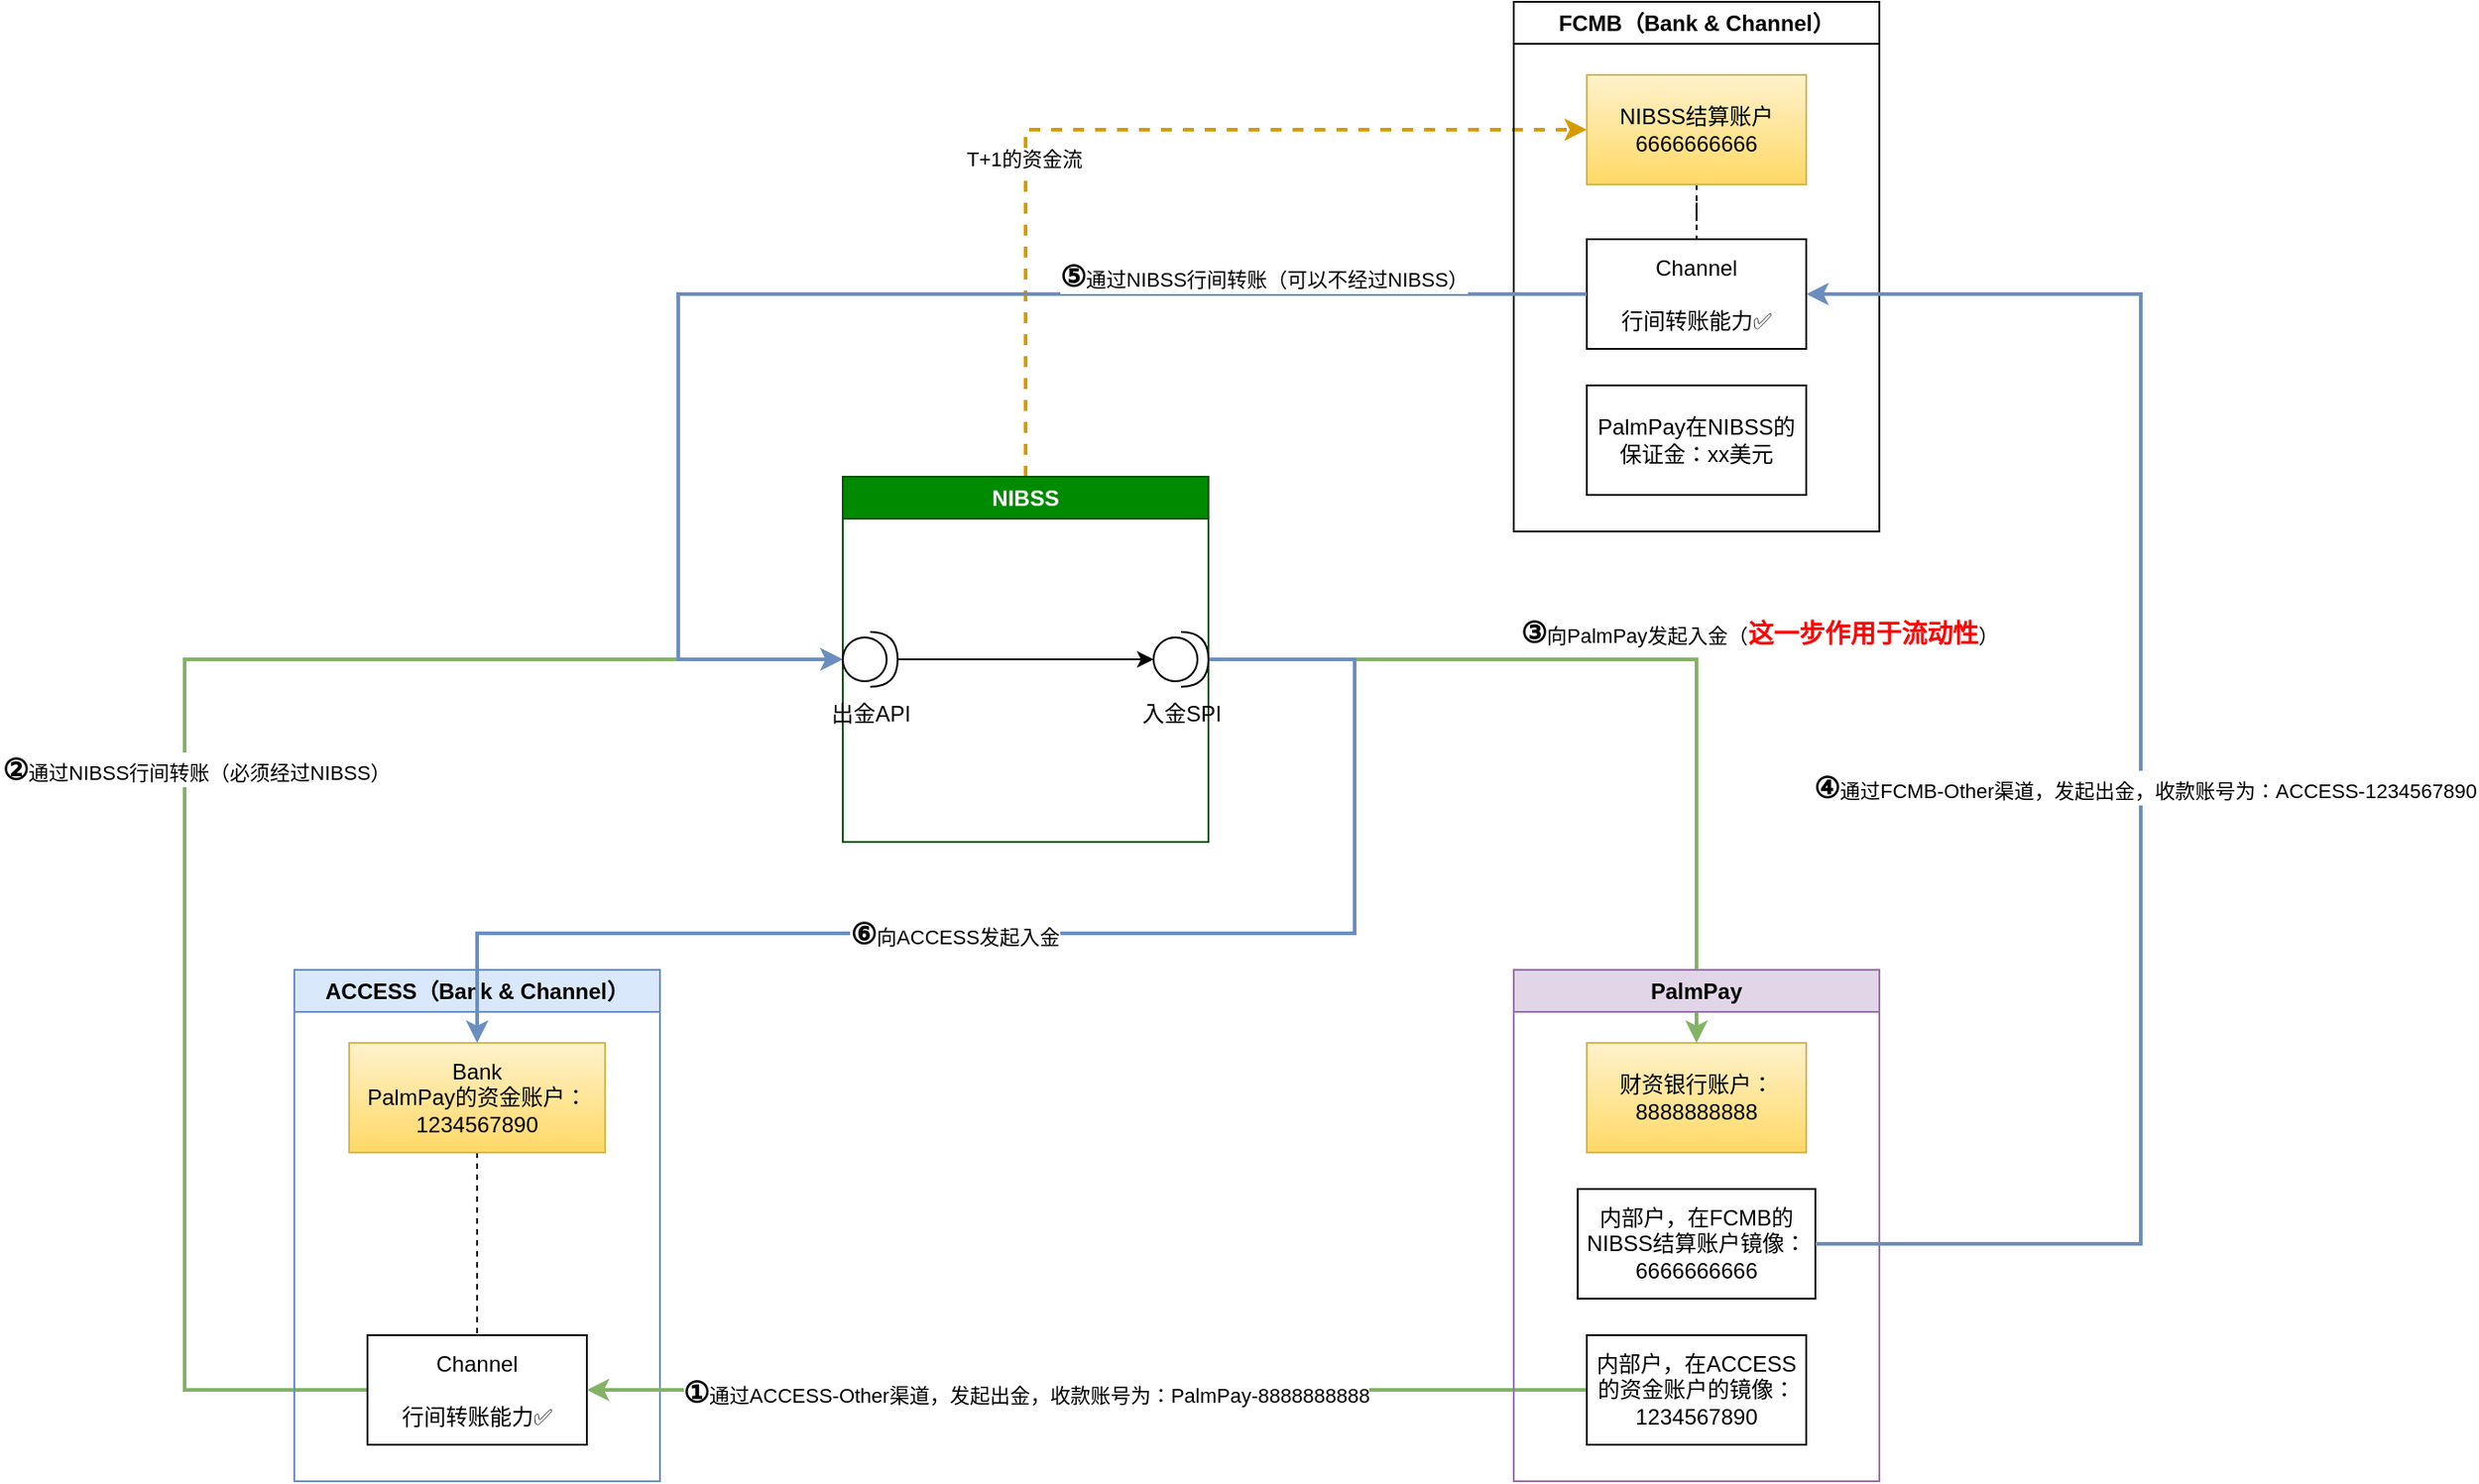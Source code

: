 <mxfile version="24.7.7">
  <diagram name="Page-1" id="nLGqvxZKziUYNAlp30nI">
    <mxGraphModel dx="2261" dy="786" grid="1" gridSize="10" guides="1" tooltips="1" connect="1" arrows="1" fold="1" page="1" pageScale="1" pageWidth="827" pageHeight="1169" math="0" shadow="0">
      <root>
        <mxCell id="0" />
        <mxCell id="1" parent="0" />
        <mxCell id="YbKHM1qgpRkM0NyHBMaA-10" style="edgeStyle=orthogonalEdgeStyle;rounded=0;orthogonalLoop=1;jettySize=auto;html=1;entryX=0;entryY=0.5;entryDx=0;entryDy=0;exitX=0;exitY=0.5;exitDx=0;exitDy=0;fillColor=#d5e8d4;gradientColor=#97d077;strokeColor=#82b366;strokeWidth=2;" edge="1" parent="1" source="YbKHM1qgpRkM0NyHBMaA-5" target="YbKHM1qgpRkM0NyHBMaA-2">
          <mxGeometry relative="1" as="geometry">
            <Array as="points">
              <mxPoint x="100" y="790" />
              <mxPoint x="100" y="390" />
            </Array>
          </mxGeometry>
        </mxCell>
        <mxCell id="YbKHM1qgpRkM0NyHBMaA-11" value="&lt;font style=&quot;font-size: 16px;&quot;&gt;&lt;b&gt;②&lt;/b&gt;&lt;/font&gt;通过NIBSS行间转账（必须经过NIBSS）" style="edgeLabel;html=1;align=center;verticalAlign=middle;resizable=0;points=[];" vertex="1" connectable="0" parent="YbKHM1qgpRkM0NyHBMaA-10">
          <mxGeometry x="0.396" y="1" relative="1" as="geometry">
            <mxPoint x="-95" y="61" as="offset" />
          </mxGeometry>
        </mxCell>
        <mxCell id="YbKHM1qgpRkM0NyHBMaA-1" value="ACCESS（Bank &amp;amp; Channel）" style="swimlane;whiteSpace=wrap;html=1;fillColor=#dae8fc;strokeColor=#6c8ebf;" vertex="1" parent="1">
          <mxGeometry x="160" y="560" width="200" height="280" as="geometry" />
        </mxCell>
        <mxCell id="YbKHM1qgpRkM0NyHBMaA-23" style="edgeStyle=orthogonalEdgeStyle;rounded=0;orthogonalLoop=1;jettySize=auto;html=1;entryX=0.5;entryY=0;entryDx=0;entryDy=0;dashed=1;endArrow=none;endFill=0;" edge="1" parent="YbKHM1qgpRkM0NyHBMaA-1" source="YbKHM1qgpRkM0NyHBMaA-4" target="YbKHM1qgpRkM0NyHBMaA-5">
          <mxGeometry relative="1" as="geometry" />
        </mxCell>
        <mxCell id="YbKHM1qgpRkM0NyHBMaA-4" value="Bank&lt;div&gt;PalmPay的资金账户：&lt;/div&gt;&lt;div&gt;1234567890&lt;/div&gt;" style="rounded=0;whiteSpace=wrap;html=1;fillColor=#fff2cc;strokeColor=#d6b656;gradientColor=#ffd966;" vertex="1" parent="YbKHM1qgpRkM0NyHBMaA-1">
          <mxGeometry x="30" y="40" width="140" height="60" as="geometry" />
        </mxCell>
        <mxCell id="YbKHM1qgpRkM0NyHBMaA-5" value="Channel&lt;div&gt;&lt;br&gt;&lt;div&gt;行间转账能力✅&lt;/div&gt;&lt;/div&gt;" style="rounded=0;whiteSpace=wrap;html=1;" vertex="1" parent="YbKHM1qgpRkM0NyHBMaA-1">
          <mxGeometry x="40" y="200" width="120" height="60" as="geometry" />
        </mxCell>
        <mxCell id="YbKHM1qgpRkM0NyHBMaA-15" style="edgeStyle=orthogonalEdgeStyle;rounded=0;orthogonalLoop=1;jettySize=auto;html=1;entryX=0.5;entryY=0;entryDx=0;entryDy=0;fillColor=#d5e8d4;gradientColor=#97d077;strokeColor=#82b366;strokeWidth=2;" edge="1" parent="1" source="YbKHM1qgpRkM0NyHBMaA-2" target="YbKHM1qgpRkM0NyHBMaA-8">
          <mxGeometry relative="1" as="geometry" />
        </mxCell>
        <mxCell id="YbKHM1qgpRkM0NyHBMaA-20" value="&lt;font style=&quot;font-size: 16px;&quot;&gt;&lt;b&gt;③&lt;/b&gt;&lt;/font&gt;向PalmPay发起入金（&lt;font size=&quot;1&quot; color=&quot;#ff0000&quot;&gt;&lt;b style=&quot;font-size: 14px;&quot;&gt;这一步作用于流动性&lt;/b&gt;&lt;/font&gt;）" style="edgeLabel;html=1;align=center;verticalAlign=middle;resizable=0;points=[];" vertex="1" connectable="0" parent="YbKHM1qgpRkM0NyHBMaA-15">
          <mxGeometry x="-0.336" y="1" relative="1" as="geometry">
            <mxPoint x="142" y="-14" as="offset" />
          </mxGeometry>
        </mxCell>
        <mxCell id="YbKHM1qgpRkM0NyHBMaA-17" style="edgeStyle=orthogonalEdgeStyle;rounded=0;orthogonalLoop=1;jettySize=auto;html=1;entryX=0;entryY=0.5;entryDx=0;entryDy=0;dashed=1;strokeWidth=2;fillColor=#ffcd28;gradientColor=#ffa500;strokeColor=#d79b00;exitX=0.5;exitY=0;exitDx=0;exitDy=0;" edge="1" parent="1" source="YbKHM1qgpRkM0NyHBMaA-2" target="YbKHM1qgpRkM0NyHBMaA-9">
          <mxGeometry relative="1" as="geometry">
            <Array as="points">
              <mxPoint x="560" y="100" />
            </Array>
          </mxGeometry>
        </mxCell>
        <mxCell id="YbKHM1qgpRkM0NyHBMaA-18" value="T+1的资金流" style="edgeLabel;html=1;align=center;verticalAlign=middle;resizable=0;points=[];" vertex="1" connectable="0" parent="YbKHM1qgpRkM0NyHBMaA-17">
          <mxGeometry x="-0.3" y="1" relative="1" as="geometry">
            <mxPoint as="offset" />
          </mxGeometry>
        </mxCell>
        <mxCell id="YbKHM1qgpRkM0NyHBMaA-28" style="edgeStyle=orthogonalEdgeStyle;rounded=0;orthogonalLoop=1;jettySize=auto;html=1;entryX=0.5;entryY=0;entryDx=0;entryDy=0;exitX=1;exitY=0.5;exitDx=0;exitDy=0;fillColor=#dae8fc;gradientColor=#7ea6e0;strokeColor=#6c8ebf;strokeWidth=2;" edge="1" parent="1" source="YbKHM1qgpRkM0NyHBMaA-2" target="YbKHM1qgpRkM0NyHBMaA-4">
          <mxGeometry relative="1" as="geometry">
            <Array as="points">
              <mxPoint x="740" y="390" />
              <mxPoint x="740" y="540" />
              <mxPoint x="260" y="540" />
            </Array>
          </mxGeometry>
        </mxCell>
        <mxCell id="YbKHM1qgpRkM0NyHBMaA-32" value="&lt;b&gt;&lt;font style=&quot;font-size: 16px;&quot;&gt;⑥&lt;/font&gt;&lt;/b&gt;向ACCESS发起入金" style="edgeLabel;html=1;align=center;verticalAlign=middle;resizable=0;points=[];" vertex="1" connectable="0" parent="YbKHM1qgpRkM0NyHBMaA-28">
          <mxGeometry x="0.166" relative="1" as="geometry">
            <mxPoint as="offset" />
          </mxGeometry>
        </mxCell>
        <mxCell id="YbKHM1qgpRkM0NyHBMaA-2" value="NIBSS" style="swimlane;whiteSpace=wrap;html=1;fillColor=#008a00;fontColor=#ffffff;strokeColor=#005700;" vertex="1" parent="1">
          <mxGeometry x="460" y="290" width="200" height="200" as="geometry" />
        </mxCell>
        <mxCell id="YbKHM1qgpRkM0NyHBMaA-33" value="出金API" style="shape=providedRequiredInterface;html=1;verticalLabelPosition=bottom;sketch=0;" vertex="1" parent="YbKHM1qgpRkM0NyHBMaA-2">
          <mxGeometry y="85" width="30" height="30" as="geometry" />
        </mxCell>
        <mxCell id="YbKHM1qgpRkM0NyHBMaA-34" value="入金SPI" style="shape=providedRequiredInterface;html=1;verticalLabelPosition=bottom;sketch=0;" vertex="1" parent="YbKHM1qgpRkM0NyHBMaA-2">
          <mxGeometry x="170" y="85" width="30" height="30" as="geometry" />
        </mxCell>
        <mxCell id="YbKHM1qgpRkM0NyHBMaA-35" style="edgeStyle=orthogonalEdgeStyle;rounded=0;orthogonalLoop=1;jettySize=auto;html=1;entryX=0;entryY=0.5;entryDx=0;entryDy=0;entryPerimeter=0;" edge="1" parent="YbKHM1qgpRkM0NyHBMaA-2" source="YbKHM1qgpRkM0NyHBMaA-33" target="YbKHM1qgpRkM0NyHBMaA-34">
          <mxGeometry relative="1" as="geometry" />
        </mxCell>
        <mxCell id="YbKHM1qgpRkM0NyHBMaA-13" style="edgeStyle=orthogonalEdgeStyle;rounded=0;orthogonalLoop=1;jettySize=auto;html=1;entryX=1;entryY=0.5;entryDx=0;entryDy=0;exitX=0;exitY=0.5;exitDx=0;exitDy=0;fillColor=#d5e8d4;gradientColor=#97d077;strokeColor=#82b366;strokeWidth=2;" edge="1" parent="1" source="YbKHM1qgpRkM0NyHBMaA-12" target="YbKHM1qgpRkM0NyHBMaA-5">
          <mxGeometry relative="1" as="geometry" />
        </mxCell>
        <mxCell id="YbKHM1qgpRkM0NyHBMaA-14" value="&lt;b&gt;&lt;font style=&quot;font-size: 16px;&quot;&gt;①&lt;/font&gt;&lt;/b&gt;通过ACCESS-Other渠道，发起出金，收款账号为：PalmPay-8888888888" style="edgeLabel;html=1;align=center;verticalAlign=middle;resizable=0;points=[];" vertex="1" connectable="0" parent="YbKHM1qgpRkM0NyHBMaA-13">
          <mxGeometry x="0.124" y="1" relative="1" as="geometry">
            <mxPoint as="offset" />
          </mxGeometry>
        </mxCell>
        <mxCell id="YbKHM1qgpRkM0NyHBMaA-3" value="PalmPay" style="swimlane;whiteSpace=wrap;html=1;fillColor=#e1d5e7;strokeColor=#9673a6;" vertex="1" parent="1">
          <mxGeometry x="827" y="560" width="200" height="280" as="geometry" />
        </mxCell>
        <mxCell id="YbKHM1qgpRkM0NyHBMaA-8" value="财资银行账户：8888888888" style="rounded=0;whiteSpace=wrap;html=1;fillColor=#fff2cc;gradientColor=#ffd966;strokeColor=#d6b656;" vertex="1" parent="YbKHM1qgpRkM0NyHBMaA-3">
          <mxGeometry x="40" y="40" width="120" height="60" as="geometry" />
        </mxCell>
        <mxCell id="YbKHM1qgpRkM0NyHBMaA-12" value="内部户，在ACCESS的资金账户的镜像：&lt;div&gt;1234567890&lt;/div&gt;" style="rounded=0;whiteSpace=wrap;html=1;" vertex="1" parent="YbKHM1qgpRkM0NyHBMaA-3">
          <mxGeometry x="40" y="200" width="120" height="60" as="geometry" />
        </mxCell>
        <mxCell id="YbKHM1qgpRkM0NyHBMaA-25" value="内部户，在FCMB的NIBSS结算账户镜像：&lt;div&gt;6666666666&lt;/div&gt;" style="rounded=0;whiteSpace=wrap;html=1;" vertex="1" parent="YbKHM1qgpRkM0NyHBMaA-3">
          <mxGeometry x="35" y="120" width="130" height="60" as="geometry" />
        </mxCell>
        <mxCell id="YbKHM1qgpRkM0NyHBMaA-6" value="FCMB（Bank &amp;amp; Channel）" style="swimlane;whiteSpace=wrap;html=1;" vertex="1" parent="1">
          <mxGeometry x="827" y="30" width="200" height="290" as="geometry" />
        </mxCell>
        <mxCell id="YbKHM1qgpRkM0NyHBMaA-7" value="&lt;div&gt;PalmPay在NIBSS的保证金：xx美元&lt;/div&gt;" style="rounded=0;whiteSpace=wrap;html=1;" vertex="1" parent="YbKHM1qgpRkM0NyHBMaA-6">
          <mxGeometry x="40" y="210" width="120" height="60" as="geometry" />
        </mxCell>
        <mxCell id="YbKHM1qgpRkM0NyHBMaA-24" style="edgeStyle=orthogonalEdgeStyle;rounded=0;orthogonalLoop=1;jettySize=auto;html=1;entryX=0.5;entryY=0;entryDx=0;entryDy=0;dashed=1;endArrow=none;endFill=0;" edge="1" parent="YbKHM1qgpRkM0NyHBMaA-6" source="YbKHM1qgpRkM0NyHBMaA-9" target="YbKHM1qgpRkM0NyHBMaA-22">
          <mxGeometry relative="1" as="geometry" />
        </mxCell>
        <mxCell id="YbKHM1qgpRkM0NyHBMaA-9" value="NIBSS结算账户&lt;div&gt;6666666666&lt;/div&gt;" style="rounded=0;whiteSpace=wrap;html=1;fillColor=#fff2cc;gradientColor=#ffd966;strokeColor=#d6b656;" vertex="1" parent="YbKHM1qgpRkM0NyHBMaA-6">
          <mxGeometry x="40" y="40" width="120" height="60" as="geometry" />
        </mxCell>
        <mxCell id="YbKHM1qgpRkM0NyHBMaA-22" value="Channel&lt;div&gt;&lt;br&gt;&lt;div&gt;行间转账能力✅&lt;/div&gt;&lt;/div&gt;" style="rounded=0;whiteSpace=wrap;html=1;" vertex="1" parent="YbKHM1qgpRkM0NyHBMaA-6">
          <mxGeometry x="40" y="130" width="120" height="60" as="geometry" />
        </mxCell>
        <mxCell id="YbKHM1qgpRkM0NyHBMaA-26" style="edgeStyle=orthogonalEdgeStyle;rounded=0;orthogonalLoop=1;jettySize=auto;html=1;entryX=1;entryY=0.5;entryDx=0;entryDy=0;exitX=1;exitY=0.5;exitDx=0;exitDy=0;strokeWidth=2;fillColor=#dae8fc;gradientColor=#7ea6e0;strokeColor=#6c8ebf;" edge="1" parent="1" source="YbKHM1qgpRkM0NyHBMaA-25" target="YbKHM1qgpRkM0NyHBMaA-22">
          <mxGeometry relative="1" as="geometry">
            <Array as="points">
              <mxPoint x="1170" y="710" />
              <mxPoint x="1170" y="190" />
            </Array>
          </mxGeometry>
        </mxCell>
        <mxCell id="YbKHM1qgpRkM0NyHBMaA-29" value="&lt;b&gt;&lt;font style=&quot;font-size: 16px;&quot;&gt;④&lt;/font&gt;&lt;/b&gt;通过FCMB-Other渠道，发起出金，收款账号为：ACCESS-1234567890" style="edgeLabel;html=1;align=center;verticalAlign=middle;resizable=0;points=[];" vertex="1" connectable="0" parent="YbKHM1qgpRkM0NyHBMaA-26">
          <mxGeometry x="-0.027" y="-2" relative="1" as="geometry">
            <mxPoint as="offset" />
          </mxGeometry>
        </mxCell>
        <mxCell id="YbKHM1qgpRkM0NyHBMaA-27" style="edgeStyle=orthogonalEdgeStyle;rounded=0;orthogonalLoop=1;jettySize=auto;html=1;entryX=0;entryY=0.5;entryDx=0;entryDy=0;fillColor=#dae8fc;gradientColor=#7ea6e0;strokeColor=#6c8ebf;strokeWidth=2;exitX=0;exitY=0.5;exitDx=0;exitDy=0;" edge="1" parent="1" source="YbKHM1qgpRkM0NyHBMaA-22" target="YbKHM1qgpRkM0NyHBMaA-2">
          <mxGeometry relative="1" as="geometry">
            <Array as="points">
              <mxPoint x="370" y="190" />
              <mxPoint x="370" y="390" />
            </Array>
          </mxGeometry>
        </mxCell>
        <mxCell id="YbKHM1qgpRkM0NyHBMaA-30" value="&lt;b&gt;&lt;font style=&quot;font-size: 16px;&quot;&gt;⑤&lt;/font&gt;&lt;/b&gt;通过NIBSS行间转账（可以不经过NIBSS）" style="edgeLabel;html=1;align=center;verticalAlign=middle;resizable=0;points=[];" vertex="1" connectable="0" parent="YbKHM1qgpRkM0NyHBMaA-27">
          <mxGeometry x="-0.628" y="-1" relative="1" as="geometry">
            <mxPoint x="-31" y="-9" as="offset" />
          </mxGeometry>
        </mxCell>
      </root>
    </mxGraphModel>
  </diagram>
</mxfile>
